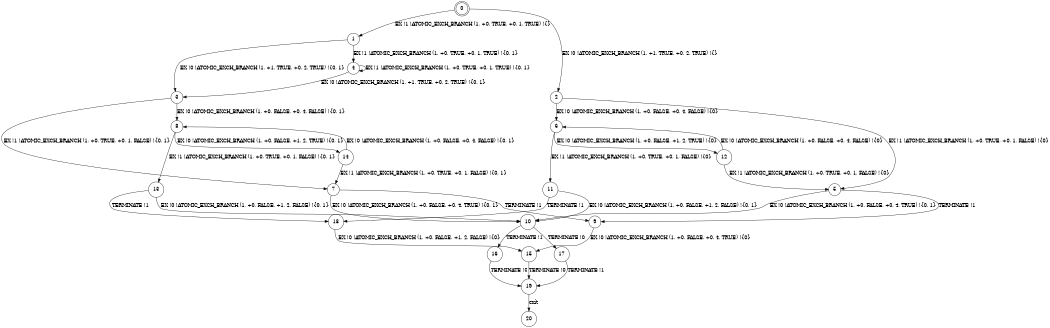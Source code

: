 digraph BCG {
size = "7, 10.5";
center = TRUE;
node [shape = circle];
0 [peripheries = 2];
0 -> 1 [label = "EX !1 !ATOMIC_EXCH_BRANCH (1, +0, TRUE, +0, 1, TRUE) !{}"];
0 -> 2 [label = "EX !0 !ATOMIC_EXCH_BRANCH (1, +1, TRUE, +0, 2, TRUE) !{}"];
1 -> 3 [label = "EX !0 !ATOMIC_EXCH_BRANCH (1, +1, TRUE, +0, 2, TRUE) !{0, 1}"];
1 -> 4 [label = "EX !1 !ATOMIC_EXCH_BRANCH (1, +0, TRUE, +0, 1, TRUE) !{0, 1}"];
2 -> 5 [label = "EX !1 !ATOMIC_EXCH_BRANCH (1, +0, TRUE, +0, 1, FALSE) !{0}"];
2 -> 6 [label = "EX !0 !ATOMIC_EXCH_BRANCH (1, +0, FALSE, +0, 4, FALSE) !{0}"];
3 -> 7 [label = "EX !1 !ATOMIC_EXCH_BRANCH (1, +0, TRUE, +0, 1, FALSE) !{0, 1}"];
3 -> 8 [label = "EX !0 !ATOMIC_EXCH_BRANCH (1, +0, FALSE, +0, 4, FALSE) !{0, 1}"];
4 -> 3 [label = "EX !0 !ATOMIC_EXCH_BRANCH (1, +1, TRUE, +0, 2, TRUE) !{0, 1}"];
4 -> 4 [label = "EX !1 !ATOMIC_EXCH_BRANCH (1, +0, TRUE, +0, 1, TRUE) !{0, 1}"];
5 -> 9 [label = "TERMINATE !1"];
5 -> 10 [label = "EX !0 !ATOMIC_EXCH_BRANCH (1, +0, FALSE, +0, 4, TRUE) !{0, 1}"];
6 -> 11 [label = "EX !1 !ATOMIC_EXCH_BRANCH (1, +0, TRUE, +0, 1, FALSE) !{0}"];
6 -> 12 [label = "EX !0 !ATOMIC_EXCH_BRANCH (1, +0, FALSE, +1, 2, TRUE) !{0}"];
7 -> 9 [label = "TERMINATE !1"];
7 -> 10 [label = "EX !0 !ATOMIC_EXCH_BRANCH (1, +0, FALSE, +0, 4, TRUE) !{0, 1}"];
8 -> 13 [label = "EX !1 !ATOMIC_EXCH_BRANCH (1, +0, TRUE, +0, 1, FALSE) !{0, 1}"];
8 -> 14 [label = "EX !0 !ATOMIC_EXCH_BRANCH (1, +0, FALSE, +1, 2, TRUE) !{0, 1}"];
9 -> 15 [label = "EX !0 !ATOMIC_EXCH_BRANCH (1, +0, FALSE, +0, 4, TRUE) !{0}"];
10 -> 16 [label = "TERMINATE !1"];
10 -> 17 [label = "TERMINATE !0"];
11 -> 18 [label = "TERMINATE !1"];
11 -> 10 [label = "EX !0 !ATOMIC_EXCH_BRANCH (1, +0, FALSE, +1, 2, FALSE) !{0, 1}"];
12 -> 5 [label = "EX !1 !ATOMIC_EXCH_BRANCH (1, +0, TRUE, +0, 1, FALSE) !{0}"];
12 -> 6 [label = "EX !0 !ATOMIC_EXCH_BRANCH (1, +0, FALSE, +0, 4, FALSE) !{0}"];
13 -> 18 [label = "TERMINATE !1"];
13 -> 10 [label = "EX !0 !ATOMIC_EXCH_BRANCH (1, +0, FALSE, +1, 2, FALSE) !{0, 1}"];
14 -> 7 [label = "EX !1 !ATOMIC_EXCH_BRANCH (1, +0, TRUE, +0, 1, FALSE) !{0, 1}"];
14 -> 8 [label = "EX !0 !ATOMIC_EXCH_BRANCH (1, +0, FALSE, +0, 4, FALSE) !{0, 1}"];
15 -> 19 [label = "TERMINATE !0"];
16 -> 19 [label = "TERMINATE !0"];
17 -> 19 [label = "TERMINATE !1"];
18 -> 15 [label = "EX !0 !ATOMIC_EXCH_BRANCH (1, +0, FALSE, +1, 2, FALSE) !{0}"];
19 -> 20 [label = "exit"];
}
